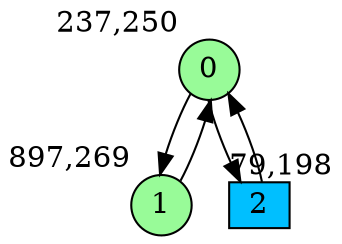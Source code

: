 digraph G {
graph [bgcolor=white]
node [shape=circle, style = filled, fillcolor=white,fixedsize=true, width=0.4, height=0.3 ]
0[xlabel="237,250", pos = "2.46875,0.296875!", fillcolor=palegreen ];
1[xlabel="897,269", pos = "12.7813,0!", fillcolor=palegreen ];
2[xlabel="79,198", pos = "0,1.10938!", fillcolor=deepskyblue, shape=box ];
0->1 ;
0->2 ;
1->0 ;
2->0 ;
}
